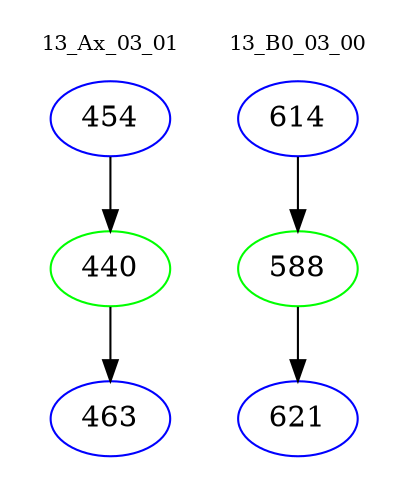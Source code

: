 digraph{
subgraph cluster_0 {
color = white
label = "13_Ax_03_01";
fontsize=10;
T0_454 [label="454", color="blue"]
T0_454 -> T0_440 [color="black"]
T0_440 [label="440", color="green"]
T0_440 -> T0_463 [color="black"]
T0_463 [label="463", color="blue"]
}
subgraph cluster_1 {
color = white
label = "13_B0_03_00";
fontsize=10;
T1_614 [label="614", color="blue"]
T1_614 -> T1_588 [color="black"]
T1_588 [label="588", color="green"]
T1_588 -> T1_621 [color="black"]
T1_621 [label="621", color="blue"]
}
}
